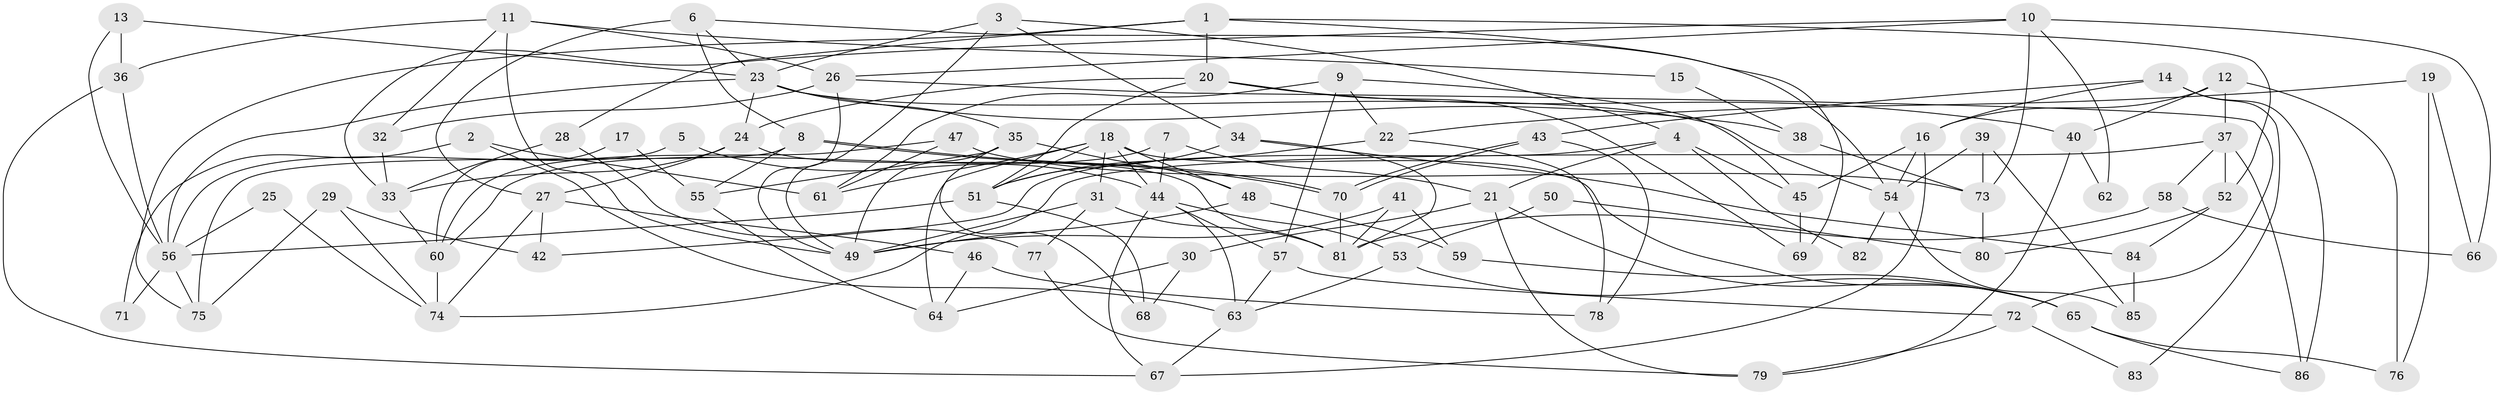 // coarse degree distribution, {8: 0.16666666666666666, 7: 0.1111111111111111, 3: 0.19444444444444445, 12: 0.027777777777777776, 4: 0.1388888888888889, 5: 0.1111111111111111, 6: 0.027777777777777776, 10: 0.027777777777777776, 11: 0.027777777777777776, 2: 0.1111111111111111, 9: 0.05555555555555555}
// Generated by graph-tools (version 1.1) at 2025/50/03/04/25 22:50:56]
// undirected, 86 vertices, 172 edges
graph export_dot {
  node [color=gray90,style=filled];
  1;
  2;
  3;
  4;
  5;
  6;
  7;
  8;
  9;
  10;
  11;
  12;
  13;
  14;
  15;
  16;
  17;
  18;
  19;
  20;
  21;
  22;
  23;
  24;
  25;
  26;
  27;
  28;
  29;
  30;
  31;
  32;
  33;
  34;
  35;
  36;
  37;
  38;
  39;
  40;
  41;
  42;
  43;
  44;
  45;
  46;
  47;
  48;
  49;
  50;
  51;
  52;
  53;
  54;
  55;
  56;
  57;
  58;
  59;
  60;
  61;
  62;
  63;
  64;
  65;
  66;
  67;
  68;
  69;
  70;
  71;
  72;
  73;
  74;
  75;
  76;
  77;
  78;
  79;
  80;
  81;
  82;
  83;
  84;
  85;
  86;
  1 -- 75;
  1 -- 69;
  1 -- 20;
  1 -- 28;
  1 -- 52;
  2 -- 63;
  2 -- 61;
  2 -- 71;
  3 -- 34;
  3 -- 23;
  3 -- 4;
  3 -- 49;
  4 -- 21;
  4 -- 42;
  4 -- 45;
  4 -- 82;
  5 -- 56;
  5 -- 44;
  6 -- 23;
  6 -- 8;
  6 -- 27;
  6 -- 54;
  7 -- 60;
  7 -- 44;
  7 -- 21;
  8 -- 55;
  8 -- 70;
  8 -- 70;
  8 -- 75;
  9 -- 45;
  9 -- 57;
  9 -- 22;
  9 -- 61;
  10 -- 66;
  10 -- 26;
  10 -- 33;
  10 -- 62;
  10 -- 73;
  11 -- 49;
  11 -- 32;
  11 -- 15;
  11 -- 26;
  11 -- 36;
  12 -- 16;
  12 -- 37;
  12 -- 40;
  12 -- 76;
  13 -- 23;
  13 -- 56;
  13 -- 36;
  14 -- 43;
  14 -- 16;
  14 -- 83;
  14 -- 86;
  15 -- 38;
  16 -- 54;
  16 -- 67;
  16 -- 45;
  17 -- 60;
  17 -- 55;
  18 -- 65;
  18 -- 51;
  18 -- 31;
  18 -- 44;
  18 -- 48;
  18 -- 61;
  18 -- 64;
  19 -- 22;
  19 -- 76;
  19 -- 66;
  20 -- 24;
  20 -- 40;
  20 -- 51;
  20 -- 69;
  21 -- 65;
  21 -- 30;
  21 -- 79;
  22 -- 51;
  22 -- 78;
  23 -- 56;
  23 -- 35;
  23 -- 24;
  23 -- 38;
  23 -- 54;
  24 -- 33;
  24 -- 27;
  24 -- 81;
  25 -- 74;
  25 -- 56;
  26 -- 49;
  26 -- 32;
  26 -- 72;
  27 -- 42;
  27 -- 46;
  27 -- 74;
  28 -- 77;
  28 -- 33;
  29 -- 74;
  29 -- 42;
  29 -- 75;
  30 -- 68;
  30 -- 64;
  31 -- 81;
  31 -- 49;
  31 -- 77;
  32 -- 33;
  33 -- 60;
  34 -- 51;
  34 -- 81;
  34 -- 84;
  35 -- 49;
  35 -- 48;
  35 -- 55;
  35 -- 68;
  36 -- 56;
  36 -- 67;
  37 -- 86;
  37 -- 74;
  37 -- 52;
  37 -- 58;
  38 -- 73;
  39 -- 85;
  39 -- 54;
  39 -- 73;
  40 -- 62;
  40 -- 79;
  41 -- 81;
  41 -- 49;
  41 -- 59;
  43 -- 78;
  43 -- 70;
  43 -- 70;
  44 -- 63;
  44 -- 53;
  44 -- 57;
  44 -- 67;
  45 -- 69;
  46 -- 64;
  46 -- 78;
  47 -- 61;
  47 -- 73;
  47 -- 60;
  48 -- 49;
  48 -- 59;
  50 -- 80;
  50 -- 53;
  51 -- 56;
  51 -- 68;
  52 -- 80;
  52 -- 84;
  53 -- 63;
  53 -- 65;
  54 -- 82;
  54 -- 85;
  55 -- 64;
  56 -- 75;
  56 -- 71;
  57 -- 72;
  57 -- 63;
  58 -- 81;
  58 -- 66;
  59 -- 65;
  60 -- 74;
  63 -- 67;
  65 -- 76;
  65 -- 86;
  70 -- 81;
  72 -- 79;
  72 -- 83;
  73 -- 80;
  77 -- 79;
  84 -- 85;
}
